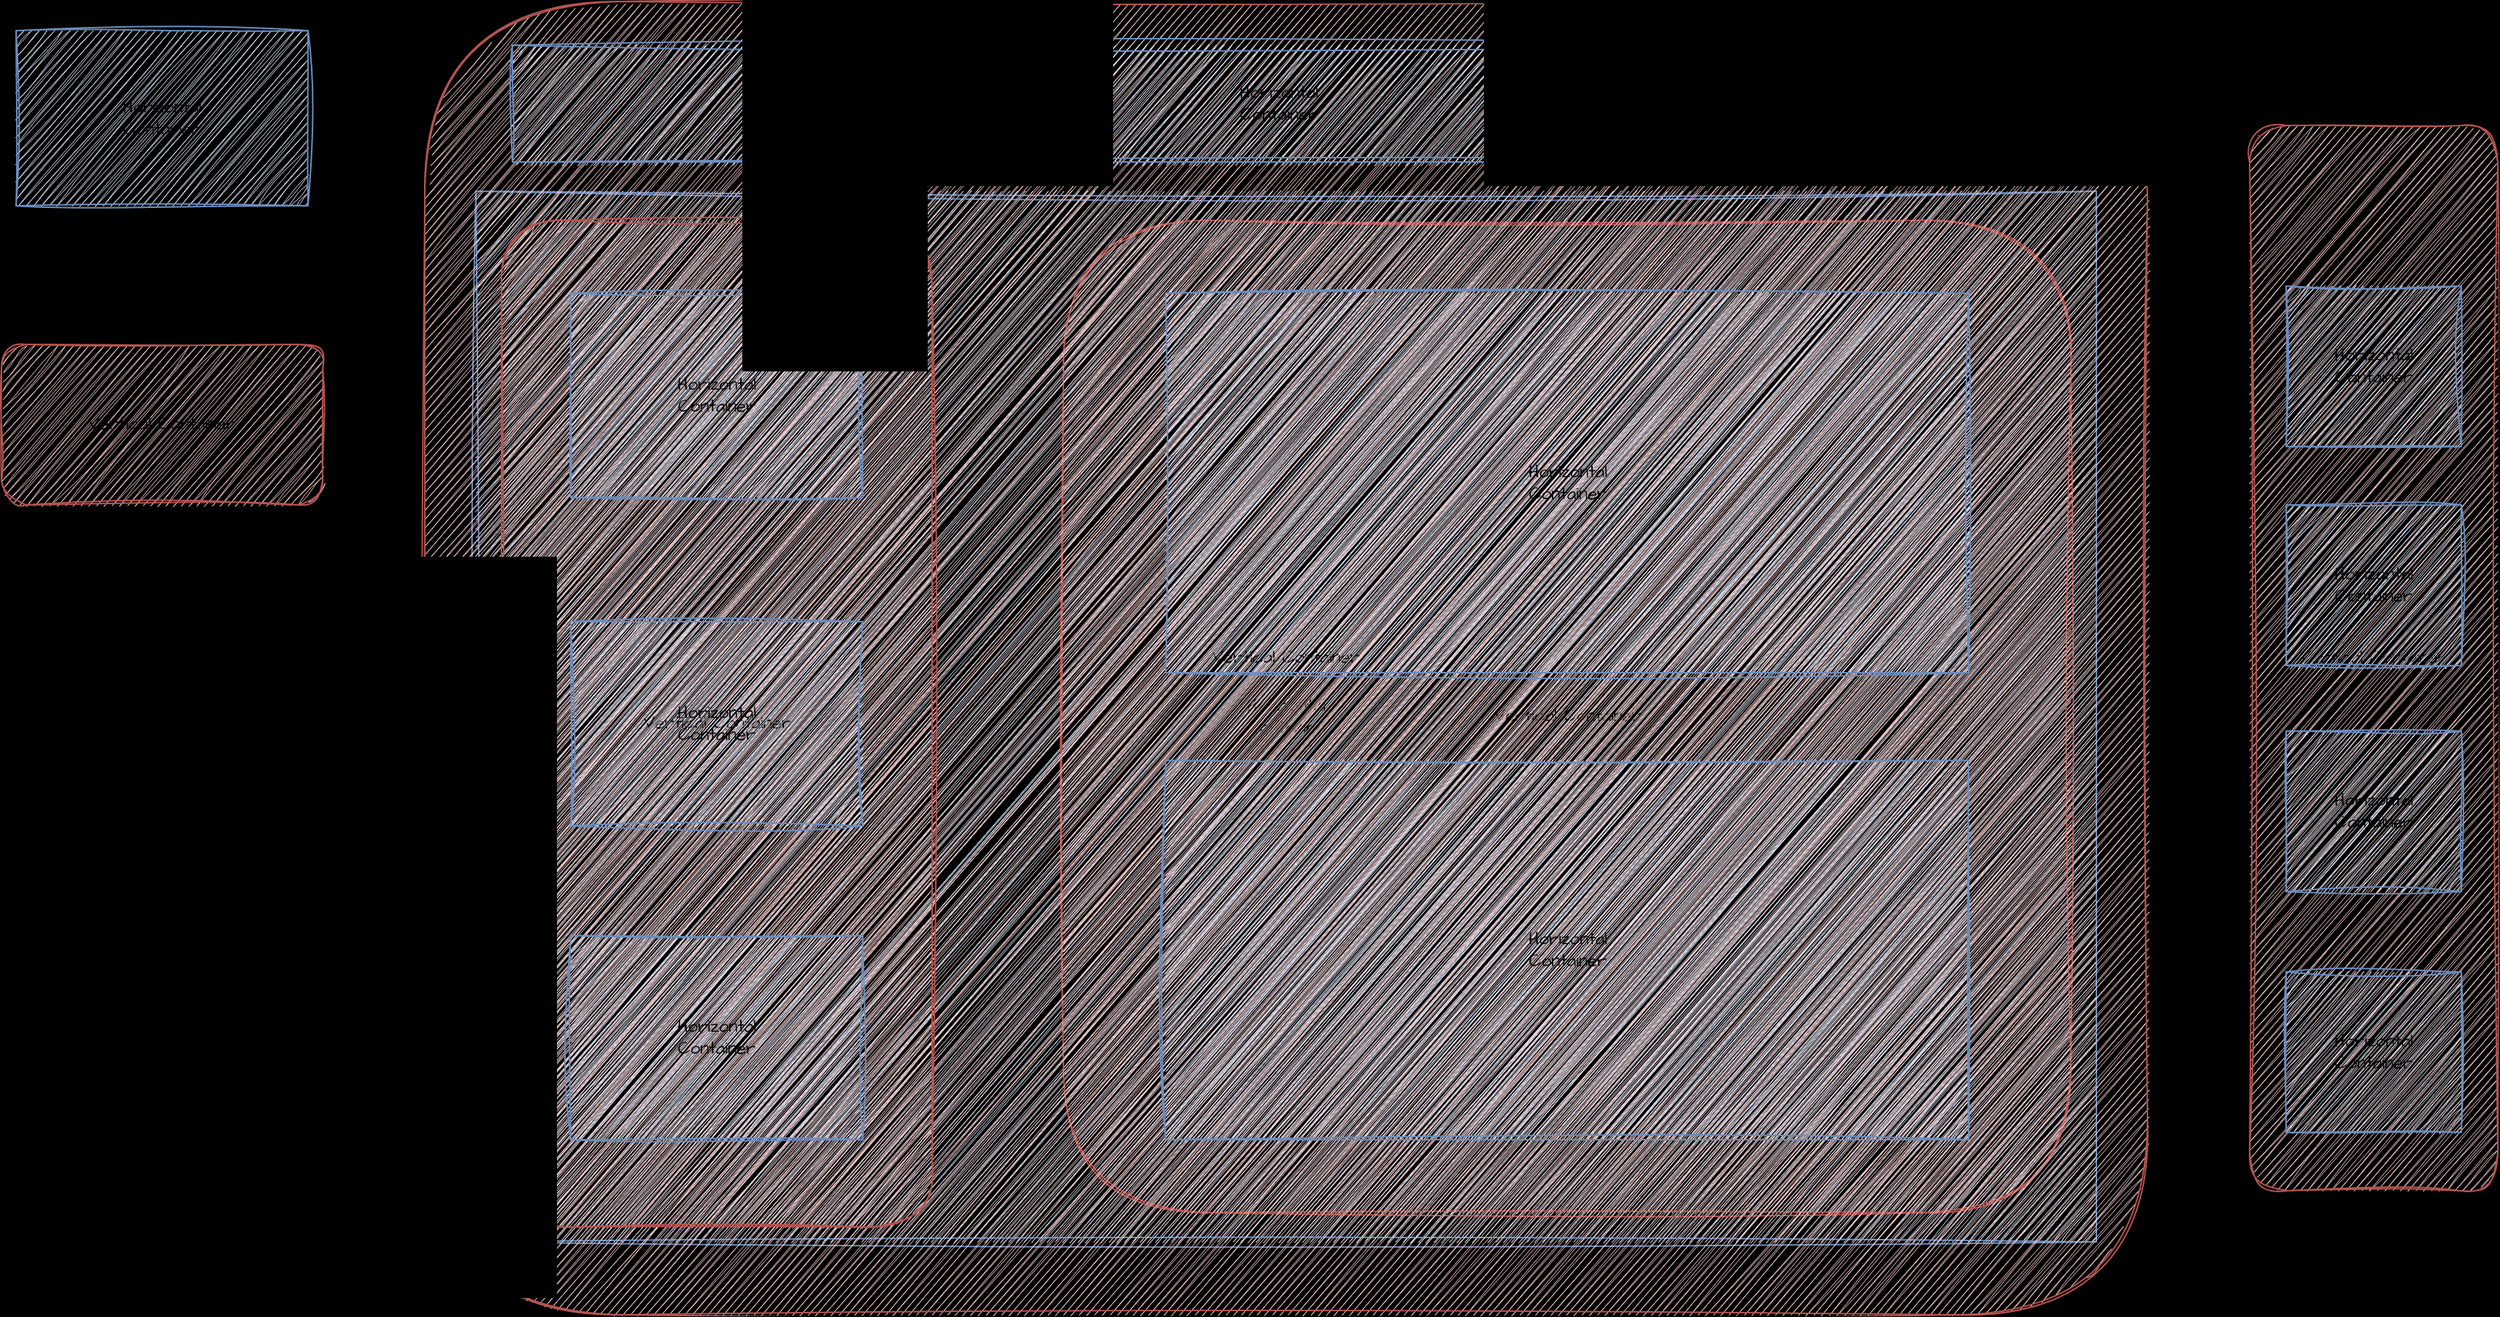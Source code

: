 <mxfile version="24.5.3" type="device">
  <diagram name="Page-1" id="AFFF_RAZ58IPwGyUiLYZ">
    <mxGraphModel dx="2390" dy="1393" grid="1" gridSize="10" guides="1" tooltips="1" connect="1" arrows="1" fold="1" page="1" pageScale="1" pageWidth="850" pageHeight="1100" background="#000000" math="0" shadow="0">
      <root>
        <mxCell id="0" />
        <mxCell id="1" parent="0" />
        <mxCell id="4xo5o3Mqr0jWSfF6qosW-1" value="Horizontal&lt;div&gt;Container&lt;/div&gt;" style="rounded=0;whiteSpace=wrap;html=1;sketch=1;hachureGap=4;jiggle=2;curveFitting=1;fontFamily=Architects Daughter;fontSource=https%3A%2F%2Ffonts.googleapis.com%2Fcss%3Ffamily%3DArchitects%2BDaughter;fillColor=#dae8fc;strokeColor=#6c8ebf;" vertex="1" parent="1">
          <mxGeometry x="475" y="260" width="1110" height="720" as="geometry" />
        </mxCell>
        <mxCell id="WXHjxxGpKraQI7kgRgeE-1" value="Horizontal&lt;div&gt;Container&lt;/div&gt;" style="rounded=0;whiteSpace=wrap;html=1;sketch=1;hachureGap=4;jiggle=2;curveFitting=1;fontFamily=Architects Daughter;fontSource=https%3A%2F%2Ffonts.googleapis.com%2Fcss%3Ffamily%3DArchitects%2BDaughter;fillColor=#dae8fc;strokeColor=#6c8ebf;" parent="1" vertex="1">
          <mxGeometry x="160" y="150" width="200" height="120" as="geometry" />
        </mxCell>
        <mxCell id="WXHjxxGpKraQI7kgRgeE-2" value="Vertical Container" style="rounded=1;whiteSpace=wrap;html=1;sketch=1;hachureGap=4;jiggle=2;curveFitting=1;fontFamily=Architects Daughter;fontSource=https%3A%2F%2Ffonts.googleapis.com%2Fcss%3Ffamily%3DArchitects%2BDaughter;fillColor=#f8cecc;strokeColor=#b85450;" parent="1" vertex="1">
          <mxGeometry x="877.5" y="280" width="690" height="680" as="geometry" />
        </mxCell>
        <mxCell id="WXHjxxGpKraQI7kgRgeE-4" value="Vertical Container" style="rounded=1;whiteSpace=wrap;html=1;sketch=1;hachureGap=4;jiggle=2;curveFitting=1;fontFamily=Architects Daughter;fontSource=https%3A%2F%2Ffonts.googleapis.com%2Fcss%3Ffamily%3DArchitects%2BDaughter;fillColor=#f8cecc;strokeColor=#b85450;" parent="1" vertex="1">
          <mxGeometry x="440" y="130" width="1180" height="900" as="geometry" />
        </mxCell>
        <mxCell id="WXHjxxGpKraQI7kgRgeE-5" value="Horizontal&lt;div&gt;Container&lt;/div&gt;" style="rounded=0;whiteSpace=wrap;html=1;sketch=1;hachureGap=4;jiggle=2;curveFitting=1;fontFamily=Architects Daughter;fontSource=https%3A%2F%2Ffonts.googleapis.com%2Fcss%3Ffamily%3DArchitects%2BDaughter;fillColor=#dae8fc;strokeColor=#6c8ebf;" parent="1" vertex="1">
          <mxGeometry x="500" y="160" width="1050" height="80" as="geometry" />
        </mxCell>
        <mxCell id="WXHjxxGpKraQI7kgRgeE-7" value="Vertical Container" style="rounded=1;whiteSpace=wrap;html=1;sketch=1;hachureGap=4;jiggle=2;curveFitting=1;fontFamily=Architects Daughter;fontSource=https%3A%2F%2Ffonts.googleapis.com%2Fcss%3Ffamily%3DArchitects%2BDaughter;fillColor=#f8cecc;strokeColor=#b85450;" parent="1" vertex="1">
          <mxGeometry x="492.5" y="280" width="295" height="690" as="geometry" />
        </mxCell>
        <mxCell id="WXHjxxGpKraQI7kgRgeE-8" value="Horizontal&lt;div&gt;Container&lt;/div&gt;" style="rounded=0;whiteSpace=wrap;html=1;sketch=1;hachureGap=4;jiggle=2;curveFitting=1;fontFamily=Architects Daughter;fontSource=https%3A%2F%2Ffonts.googleapis.com%2Fcss%3Ffamily%3DArchitects%2BDaughter;fillColor=#dae8fc;strokeColor=#6c8ebf;" parent="1" vertex="1">
          <mxGeometry x="540" y="330" width="200" height="140" as="geometry" />
        </mxCell>
        <mxCell id="WXHjxxGpKraQI7kgRgeE-14" value="Horizontal&lt;div&gt;Container&lt;/div&gt;" style="rounded=0;whiteSpace=wrap;html=1;sketch=1;hachureGap=4;jiggle=2;curveFitting=1;fontFamily=Architects Daughter;fontSource=https%3A%2F%2Ffonts.googleapis.com%2Fcss%3Ffamily%3DArchitects%2BDaughter;fillColor=#dae8fc;strokeColor=#6c8ebf;" parent="1" vertex="1">
          <mxGeometry x="540" y="555" width="200" height="140" as="geometry" />
        </mxCell>
        <mxCell id="WXHjxxGpKraQI7kgRgeE-15" value="Horizontal&lt;div&gt;Container&lt;/div&gt;" style="rounded=0;whiteSpace=wrap;html=1;sketch=1;hachureGap=4;jiggle=2;curveFitting=1;fontFamily=Architects Daughter;fontSource=https%3A%2F%2Ffonts.googleapis.com%2Fcss%3Ffamily%3DArchitects%2BDaughter;fillColor=#dae8fc;strokeColor=#6c8ebf;" parent="1" vertex="1">
          <mxGeometry x="540" y="770" width="200" height="140" as="geometry" />
        </mxCell>
        <mxCell id="WXHjxxGpKraQI7kgRgeE-17" value="Horizontal&lt;div&gt;Container&lt;/div&gt;" style="rounded=0;whiteSpace=wrap;html=1;sketch=1;hachureGap=4;jiggle=2;curveFitting=1;fontFamily=Architects Daughter;fontSource=https%3A%2F%2Ffonts.googleapis.com%2Fcss%3Ffamily%3DArchitects%2BDaughter;fillColor=#dae8fc;strokeColor=#6c8ebf;" parent="1" vertex="1">
          <mxGeometry x="947.5" y="330" width="550" height="260" as="geometry" />
        </mxCell>
        <mxCell id="WXHjxxGpKraQI7kgRgeE-18" value="Horizontal&lt;div&gt;Container&lt;/div&gt;" style="rounded=0;whiteSpace=wrap;html=1;sketch=1;hachureGap=4;jiggle=2;curveFitting=1;fontFamily=Architects Daughter;fontSource=https%3A%2F%2Ffonts.googleapis.com%2Fcss%3Ffamily%3DArchitects%2BDaughter;fillColor=#dae8fc;strokeColor=#6c8ebf;" parent="1" vertex="1">
          <mxGeometry x="947.5" y="650" width="550" height="260" as="geometry" />
        </mxCell>
        <mxCell id="WXHjxxGpKraQI7kgRgeE-19" value="Vertical Container" style="rounded=1;whiteSpace=wrap;html=1;sketch=1;hachureGap=4;jiggle=2;curveFitting=1;fontFamily=Architects Daughter;fontSource=https%3A%2F%2Ffonts.googleapis.com%2Fcss%3Ffamily%3DArchitects%2BDaughter;fillColor=#f8cecc;strokeColor=#b85450;" parent="1" vertex="1">
          <mxGeometry x="1690" y="215" width="170" height="730" as="geometry" />
        </mxCell>
        <mxCell id="WXHjxxGpKraQI7kgRgeE-20" value="Horizontal&lt;div&gt;Container&lt;/div&gt;" style="rounded=0;whiteSpace=wrap;html=1;sketch=1;hachureGap=4;jiggle=2;curveFitting=1;fontFamily=Architects Daughter;fontSource=https%3A%2F%2Ffonts.googleapis.com%2Fcss%3Ffamily%3DArchitects%2BDaughter;fillColor=#dae8fc;strokeColor=#6c8ebf;" parent="1" vertex="1">
          <mxGeometry x="1715" y="325" width="120" height="110" as="geometry" />
        </mxCell>
        <mxCell id="WXHjxxGpKraQI7kgRgeE-21" value="Horizontal&lt;div&gt;Container&lt;/div&gt;" style="rounded=0;whiteSpace=wrap;html=1;sketch=1;hachureGap=4;jiggle=2;curveFitting=1;fontFamily=Architects Daughter;fontSource=https%3A%2F%2Ffonts.googleapis.com%2Fcss%3Ffamily%3DArchitects%2BDaughter;fillColor=#dae8fc;strokeColor=#6c8ebf;" parent="1" vertex="1">
          <mxGeometry x="1715" y="475" width="120" height="110" as="geometry" />
        </mxCell>
        <mxCell id="WXHjxxGpKraQI7kgRgeE-22" value="Horizontal&lt;div&gt;Container&lt;/div&gt;" style="rounded=0;whiteSpace=wrap;html=1;sketch=1;hachureGap=4;jiggle=2;curveFitting=1;fontFamily=Architects Daughter;fontSource=https%3A%2F%2Ffonts.googleapis.com%2Fcss%3Ffamily%3DArchitects%2BDaughter;fillColor=#dae8fc;strokeColor=#6c8ebf;" parent="1" vertex="1">
          <mxGeometry x="1715" y="630" width="120" height="110" as="geometry" />
        </mxCell>
        <mxCell id="WXHjxxGpKraQI7kgRgeE-23" value="Horizontal&lt;div&gt;Container&lt;/div&gt;" style="rounded=0;whiteSpace=wrap;html=1;sketch=1;hachureGap=4;jiggle=2;curveFitting=1;fontFamily=Architects Daughter;fontSource=https%3A%2F%2Ffonts.googleapis.com%2Fcss%3Ffamily%3DArchitects%2BDaughter;fillColor=#dae8fc;strokeColor=#6c8ebf;" parent="1" vertex="1">
          <mxGeometry x="1715" y="795" width="120" height="110" as="geometry" />
        </mxCell>
        <mxCell id="WXHjxxGpKraQI7kgRgeE-24" value="Vertical Container" style="rounded=1;whiteSpace=wrap;html=1;sketch=1;hachureGap=4;jiggle=2;curveFitting=1;fontFamily=Architects Daughter;fontSource=https%3A%2F%2Ffonts.googleapis.com%2Fcss%3Ffamily%3DArchitects%2BDaughter;fillColor=#f8cecc;strokeColor=#b85450;" parent="1" vertex="1">
          <mxGeometry x="150" y="365" width="220" height="110" as="geometry" />
        </mxCell>
      </root>
    </mxGraphModel>
  </diagram>
</mxfile>
